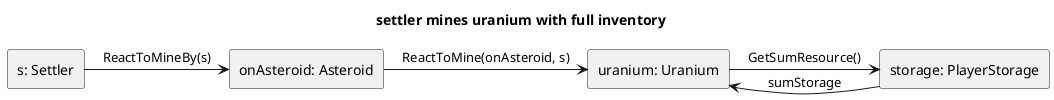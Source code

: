 @startuml

skinparam SequenceLifeLineBackgroundColor LightYellow

title "settler mines uranium with full inventory"

rectangle "s: Settler" as settler
rectangle "onAsteroid: Asteroid" as onAsteroid
rectangle "uranium: Uranium" as uranium
rectangle "storage: PlayerStorage" as storage

settler->onAsteroid : ReactToMineBy(s)
onAsteroid -> uranium : ReactToMine(onAsteroid, s)
uranium -> storage : GetSumResource()
storage -> uranium : sumStorage


@enduml